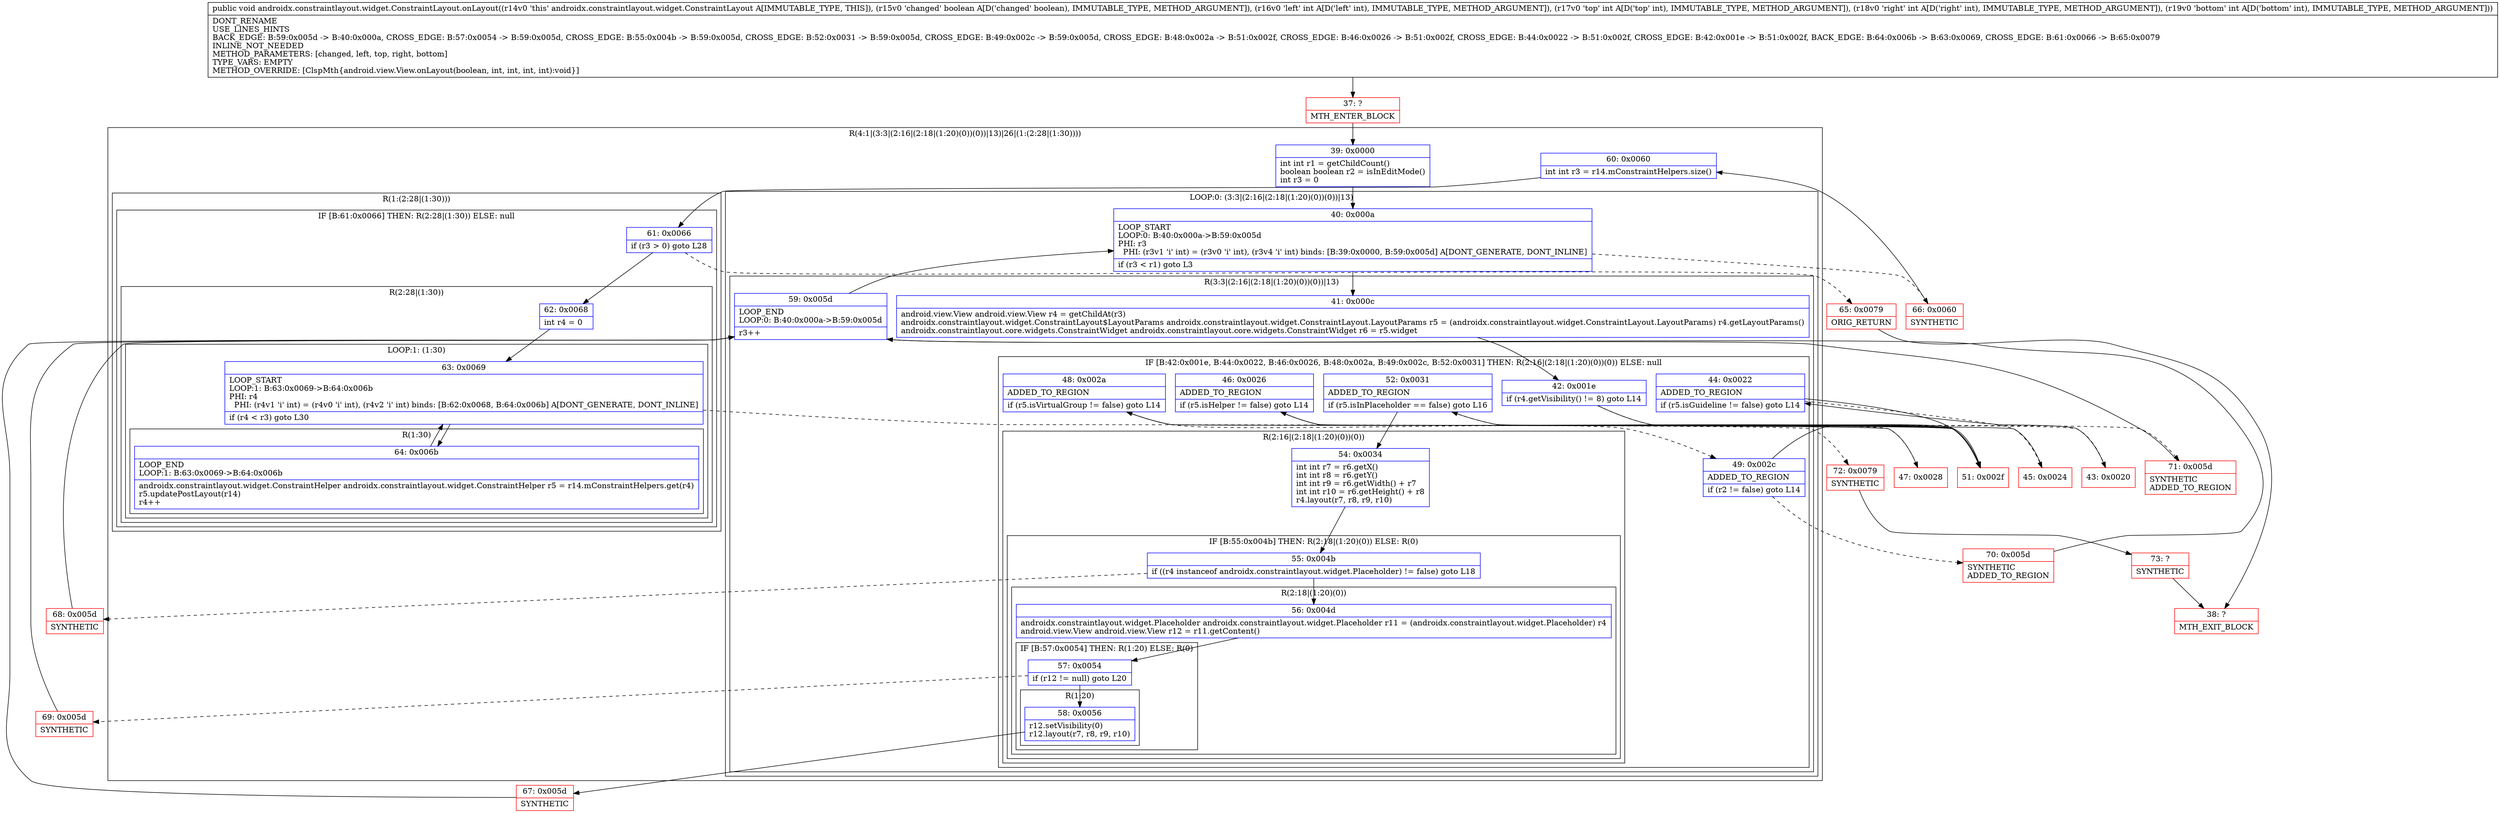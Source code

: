 digraph "CFG forandroidx.constraintlayout.widget.ConstraintLayout.onLayout(ZIIII)V" {
subgraph cluster_Region_1102091425 {
label = "R(4:1|(3:3|(2:16|(2:18|(1:20)(0))(0))|13)|26|(1:(2:28|(1:30))))";
node [shape=record,color=blue];
Node_39 [shape=record,label="{39\:\ 0x0000|int int r1 = getChildCount()\lboolean boolean r2 = isInEditMode()\lint r3 = 0\l}"];
subgraph cluster_LoopRegion_561961198 {
label = "LOOP:0: (3:3|(2:16|(2:18|(1:20)(0))(0))|13)";
node [shape=record,color=blue];
Node_40 [shape=record,label="{40\:\ 0x000a|LOOP_START\lLOOP:0: B:40:0x000a\-\>B:59:0x005d\lPHI: r3 \l  PHI: (r3v1 'i' int) = (r3v0 'i' int), (r3v4 'i' int) binds: [B:39:0x0000, B:59:0x005d] A[DONT_GENERATE, DONT_INLINE]\l|if (r3 \< r1) goto L3\l}"];
subgraph cluster_Region_1884458426 {
label = "R(3:3|(2:16|(2:18|(1:20)(0))(0))|13)";
node [shape=record,color=blue];
Node_41 [shape=record,label="{41\:\ 0x000c|android.view.View android.view.View r4 = getChildAt(r3)\landroidx.constraintlayout.widget.ConstraintLayout$LayoutParams androidx.constraintlayout.widget.ConstraintLayout.LayoutParams r5 = (androidx.constraintlayout.widget.ConstraintLayout.LayoutParams) r4.getLayoutParams()\landroidx.constraintlayout.core.widgets.ConstraintWidget androidx.constraintlayout.core.widgets.ConstraintWidget r6 = r5.widget\l}"];
subgraph cluster_IfRegion_745808790 {
label = "IF [B:42:0x001e, B:44:0x0022, B:46:0x0026, B:48:0x002a, B:49:0x002c, B:52:0x0031] THEN: R(2:16|(2:18|(1:20)(0))(0)) ELSE: null";
node [shape=record,color=blue];
Node_42 [shape=record,label="{42\:\ 0x001e|if (r4.getVisibility() != 8) goto L14\l}"];
Node_44 [shape=record,label="{44\:\ 0x0022|ADDED_TO_REGION\l|if (r5.isGuideline != false) goto L14\l}"];
Node_46 [shape=record,label="{46\:\ 0x0026|ADDED_TO_REGION\l|if (r5.isHelper != false) goto L14\l}"];
Node_48 [shape=record,label="{48\:\ 0x002a|ADDED_TO_REGION\l|if (r5.isVirtualGroup != false) goto L14\l}"];
Node_49 [shape=record,label="{49\:\ 0x002c|ADDED_TO_REGION\l|if (r2 != false) goto L14\l}"];
Node_52 [shape=record,label="{52\:\ 0x0031|ADDED_TO_REGION\l|if (r5.isInPlaceholder == false) goto L16\l}"];
subgraph cluster_Region_782348448 {
label = "R(2:16|(2:18|(1:20)(0))(0))";
node [shape=record,color=blue];
Node_54 [shape=record,label="{54\:\ 0x0034|int int r7 = r6.getX()\lint int r8 = r6.getY()\lint int r9 = r6.getWidth() + r7\lint int r10 = r6.getHeight() + r8\lr4.layout(r7, r8, r9, r10)\l}"];
subgraph cluster_IfRegion_748976090 {
label = "IF [B:55:0x004b] THEN: R(2:18|(1:20)(0)) ELSE: R(0)";
node [shape=record,color=blue];
Node_55 [shape=record,label="{55\:\ 0x004b|if ((r4 instanceof androidx.constraintlayout.widget.Placeholder) != false) goto L18\l}"];
subgraph cluster_Region_207378463 {
label = "R(2:18|(1:20)(0))";
node [shape=record,color=blue];
Node_56 [shape=record,label="{56\:\ 0x004d|androidx.constraintlayout.widget.Placeholder androidx.constraintlayout.widget.Placeholder r11 = (androidx.constraintlayout.widget.Placeholder) r4\landroid.view.View android.view.View r12 = r11.getContent()\l}"];
subgraph cluster_IfRegion_809474427 {
label = "IF [B:57:0x0054] THEN: R(1:20) ELSE: R(0)";
node [shape=record,color=blue];
Node_57 [shape=record,label="{57\:\ 0x0054|if (r12 != null) goto L20\l}"];
subgraph cluster_Region_330829596 {
label = "R(1:20)";
node [shape=record,color=blue];
Node_58 [shape=record,label="{58\:\ 0x0056|r12.setVisibility(0)\lr12.layout(r7, r8, r9, r10)\l}"];
}
subgraph cluster_Region_1736945703 {
label = "R(0)";
node [shape=record,color=blue];
}
}
}
subgraph cluster_Region_1444225118 {
label = "R(0)";
node [shape=record,color=blue];
}
}
}
}
Node_59 [shape=record,label="{59\:\ 0x005d|LOOP_END\lLOOP:0: B:40:0x000a\-\>B:59:0x005d\l|r3++\l}"];
}
}
Node_60 [shape=record,label="{60\:\ 0x0060|int int r3 = r14.mConstraintHelpers.size()\l}"];
subgraph cluster_Region_433739398 {
label = "R(1:(2:28|(1:30)))";
node [shape=record,color=blue];
subgraph cluster_IfRegion_897718925 {
label = "IF [B:61:0x0066] THEN: R(2:28|(1:30)) ELSE: null";
node [shape=record,color=blue];
Node_61 [shape=record,label="{61\:\ 0x0066|if (r3 \> 0) goto L28\l}"];
subgraph cluster_Region_1871313459 {
label = "R(2:28|(1:30))";
node [shape=record,color=blue];
Node_62 [shape=record,label="{62\:\ 0x0068|int r4 = 0\l}"];
subgraph cluster_LoopRegion_1651248507 {
label = "LOOP:1: (1:30)";
node [shape=record,color=blue];
Node_63 [shape=record,label="{63\:\ 0x0069|LOOP_START\lLOOP:1: B:63:0x0069\-\>B:64:0x006b\lPHI: r4 \l  PHI: (r4v1 'i' int) = (r4v0 'i' int), (r4v2 'i' int) binds: [B:62:0x0068, B:64:0x006b] A[DONT_GENERATE, DONT_INLINE]\l|if (r4 \< r3) goto L30\l}"];
subgraph cluster_Region_198346021 {
label = "R(1:30)";
node [shape=record,color=blue];
Node_64 [shape=record,label="{64\:\ 0x006b|LOOP_END\lLOOP:1: B:63:0x0069\-\>B:64:0x006b\l|androidx.constraintlayout.widget.ConstraintHelper androidx.constraintlayout.widget.ConstraintHelper r5 = r14.mConstraintHelpers.get(r4)\lr5.updatePostLayout(r14)\lr4++\l}"];
}
}
}
}
}
}
Node_37 [shape=record,color=red,label="{37\:\ ?|MTH_ENTER_BLOCK\l}"];
Node_43 [shape=record,color=red,label="{43\:\ 0x0020}"];
Node_45 [shape=record,color=red,label="{45\:\ 0x0024}"];
Node_47 [shape=record,color=red,label="{47\:\ 0x0028}"];
Node_70 [shape=record,color=red,label="{70\:\ 0x005d|SYNTHETIC\lADDED_TO_REGION\l}"];
Node_51 [shape=record,color=red,label="{51\:\ 0x002f}"];
Node_67 [shape=record,color=red,label="{67\:\ 0x005d|SYNTHETIC\l}"];
Node_69 [shape=record,color=red,label="{69\:\ 0x005d|SYNTHETIC\l}"];
Node_68 [shape=record,color=red,label="{68\:\ 0x005d|SYNTHETIC\l}"];
Node_71 [shape=record,color=red,label="{71\:\ 0x005d|SYNTHETIC\lADDED_TO_REGION\l}"];
Node_66 [shape=record,color=red,label="{66\:\ 0x0060|SYNTHETIC\l}"];
Node_72 [shape=record,color=red,label="{72\:\ 0x0079|SYNTHETIC\l}"];
Node_73 [shape=record,color=red,label="{73\:\ ?|SYNTHETIC\l}"];
Node_38 [shape=record,color=red,label="{38\:\ ?|MTH_EXIT_BLOCK\l}"];
Node_65 [shape=record,color=red,label="{65\:\ 0x0079|ORIG_RETURN\l}"];
MethodNode[shape=record,label="{public void androidx.constraintlayout.widget.ConstraintLayout.onLayout((r14v0 'this' androidx.constraintlayout.widget.ConstraintLayout A[IMMUTABLE_TYPE, THIS]), (r15v0 'changed' boolean A[D('changed' boolean), IMMUTABLE_TYPE, METHOD_ARGUMENT]), (r16v0 'left' int A[D('left' int), IMMUTABLE_TYPE, METHOD_ARGUMENT]), (r17v0 'top' int A[D('top' int), IMMUTABLE_TYPE, METHOD_ARGUMENT]), (r18v0 'right' int A[D('right' int), IMMUTABLE_TYPE, METHOD_ARGUMENT]), (r19v0 'bottom' int A[D('bottom' int), IMMUTABLE_TYPE, METHOD_ARGUMENT]))  | DONT_RENAME\lUSE_LINES_HINTS\lBACK_EDGE: B:59:0x005d \-\> B:40:0x000a, CROSS_EDGE: B:57:0x0054 \-\> B:59:0x005d, CROSS_EDGE: B:55:0x004b \-\> B:59:0x005d, CROSS_EDGE: B:52:0x0031 \-\> B:59:0x005d, CROSS_EDGE: B:49:0x002c \-\> B:59:0x005d, CROSS_EDGE: B:48:0x002a \-\> B:51:0x002f, CROSS_EDGE: B:46:0x0026 \-\> B:51:0x002f, CROSS_EDGE: B:44:0x0022 \-\> B:51:0x002f, CROSS_EDGE: B:42:0x001e \-\> B:51:0x002f, BACK_EDGE: B:64:0x006b \-\> B:63:0x0069, CROSS_EDGE: B:61:0x0066 \-\> B:65:0x0079\lINLINE_NOT_NEEDED\lMETHOD_PARAMETERS: [changed, left, top, right, bottom]\lTYPE_VARS: EMPTY\lMETHOD_OVERRIDE: [ClspMth\{android.view.View.onLayout(boolean, int, int, int, int):void\}]\l}"];
MethodNode -> Node_37;Node_39 -> Node_40;
Node_40 -> Node_41;
Node_40 -> Node_66[style=dashed];
Node_41 -> Node_42;
Node_42 -> Node_43[style=dashed];
Node_42 -> Node_51;
Node_44 -> Node_45[style=dashed];
Node_44 -> Node_51;
Node_46 -> Node_47[style=dashed];
Node_46 -> Node_51;
Node_48 -> Node_49[style=dashed];
Node_48 -> Node_51;
Node_49 -> Node_51;
Node_49 -> Node_70[style=dashed];
Node_52 -> Node_54;
Node_52 -> Node_71[style=dashed];
Node_54 -> Node_55;
Node_55 -> Node_56;
Node_55 -> Node_68[style=dashed];
Node_56 -> Node_57;
Node_57 -> Node_58;
Node_57 -> Node_69[style=dashed];
Node_58 -> Node_67;
Node_59 -> Node_40;
Node_60 -> Node_61;
Node_61 -> Node_62;
Node_61 -> Node_65[style=dashed];
Node_62 -> Node_63;
Node_63 -> Node_64;
Node_63 -> Node_72[style=dashed];
Node_64 -> Node_63;
Node_37 -> Node_39;
Node_43 -> Node_44;
Node_45 -> Node_46;
Node_47 -> Node_48;
Node_70 -> Node_59;
Node_51 -> Node_52;
Node_67 -> Node_59;
Node_69 -> Node_59;
Node_68 -> Node_59;
Node_71 -> Node_59;
Node_66 -> Node_60;
Node_72 -> Node_73;
Node_73 -> Node_38;
Node_65 -> Node_38;
}

